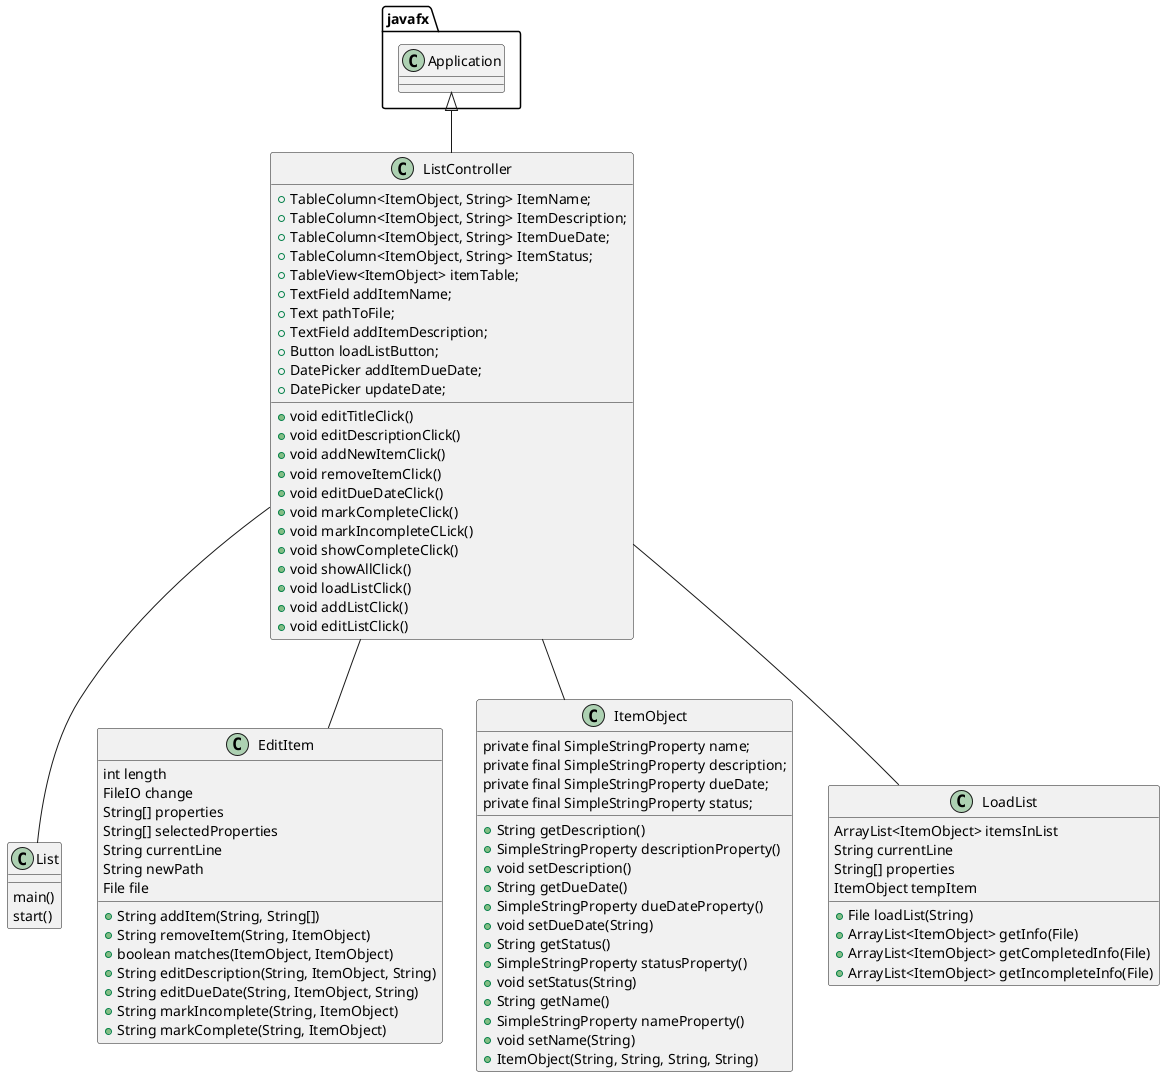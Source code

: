 @startuml
'https://plantuml.com/sequence-diagram

class List{
    main()
    start()

}
class ListController{
+TableColumn<ItemObject, String> ItemName;
+TableColumn<ItemObject, String> ItemDescription;
+TableColumn<ItemObject, String> ItemDueDate;
+TableColumn<ItemObject, String> ItemStatus;
+TableView<ItemObject> itemTable;
+TextField addItemName;
+Text pathToFile;
+TextField addItemDescription;
+Button loadListButton;
+DatePicker addItemDueDate;
+DatePicker updateDate;
+void editTitleClick()
+void editDescriptionClick()
+void addNewItemClick()
+void removeItemClick()
+void editDueDateClick()
+void markCompleteClick()
+void markIncompleteCLick()
+void showCompleteClick()
+void showAllClick()
+void loadListClick()
+void addListClick()
+void editListClick()
}

class EditItem{
int length
FileIO change
String[] properties
String[] selectedProperties
String currentLine
String newPath
File file
+String addItem(String, String[])
+String removeItem(String, ItemObject)
+boolean matches(ItemObject, ItemObject)
+String editDescription(String, ItemObject, String)
+String editDueDate(String, ItemObject, String)
+String markIncomplete(String, ItemObject)
+String markComplete(String, ItemObject)
}

class ItemObject{
    private final SimpleStringProperty name;
    private final SimpleStringProperty description;
    private final SimpleStringProperty dueDate;
    private final SimpleStringProperty status;
    +String getDescription()
    +SimpleStringProperty descriptionProperty()
    +void setDescription()
    +String getDueDate()
    +SimpleStringProperty dueDateProperty()
    +void setDueDate(String)
    +String getStatus()
    +SimpleStringProperty statusProperty()
    +void setStatus(String)
    +String getName()
    +SimpleStringProperty nameProperty()
    +void setName(String)
    +ItemObject(String, String, String, String)
}

class LoadList{
    ArrayList<ItemObject> itemsInList
    String currentLine
    String[] properties
    ItemObject tempItem
    +File loadList(String)
    +ArrayList<ItemObject> getInfo(File)
    +ArrayList<ItemObject> getCompletedInfo(File)
    +ArrayList<ItemObject> getIncompleteInfo(File)

}



javafx.Application <|-- ListController

ListController -- List
ListController -- EditItem
ListController -- ItemObject
ListController -- LoadList



@enduml